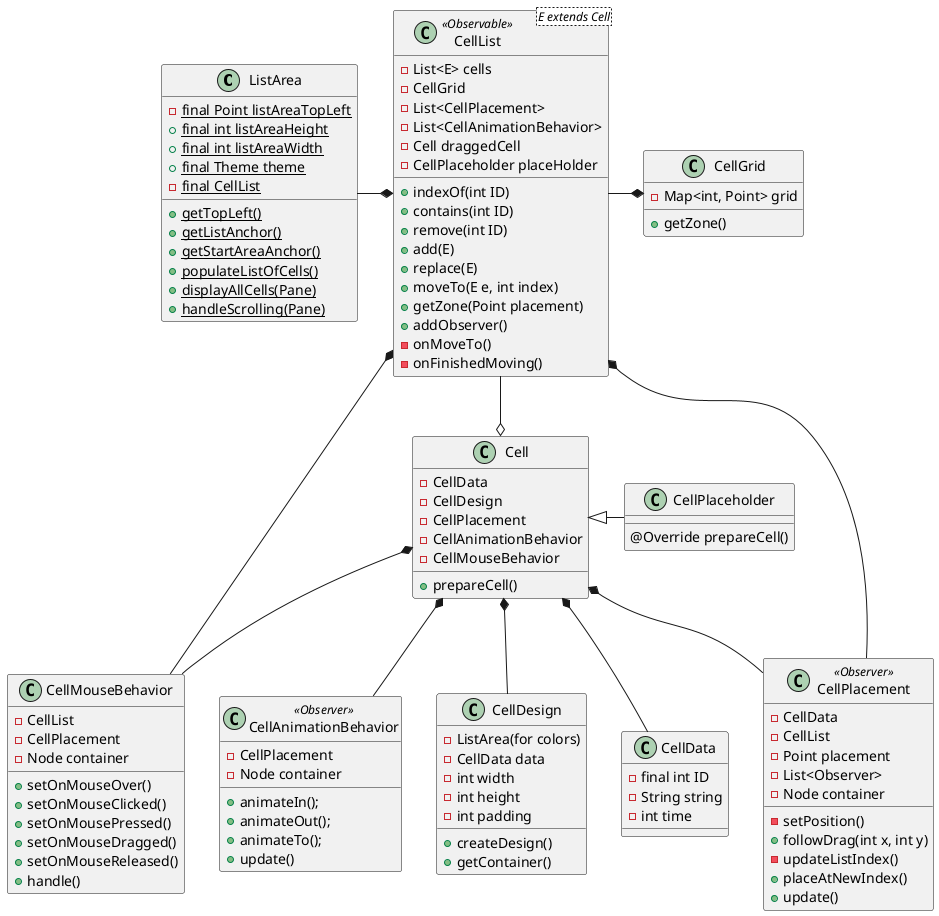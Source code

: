 @startuml
class ListArea{
-{static} final Point listAreaTopLeft
+{static} final int listAreaHeight
+{static} final int listAreaWidth
+{static} final Theme theme
-{static} final CellList
+{static} getTopLeft()
+{static} getListAnchor()
+{static} getStartAreaAnchor()
+{static} populateListOfCells()
+{static} displayAllCells(Pane)
+{static} handleScrolling(Pane)
}
class Cell{
-CellData
-CellDesign
-CellPlacement
-CellAnimationBehavior
-CellMouseBehavior
+prepareCell()
}
class CellAnimationBehavior<<Observer>>{
-CellPlacement
-Node container
+animateIn();
+animateOut();
+animateTo();
+update()
}
class CellMouseBehavior{
-CellList
-CellPlacement
-Node container
+setOnMouseOver()
+setOnMouseClicked()
+setOnMousePressed()
+setOnMouseDragged()
+setOnMouseReleased()
+handle()
}
class CellPlacement<<Observer>>{
-CellData
-CellList
-Point placement
-List<Observer>
-Node container
-setPosition()
+followDrag(int x, int y)
-updateListIndex()
+placeAtNewIndex()
+update()
}
class CellDesign{
-{field} ListArea(for colors)
-CellData data
-int width
-int height
-int padding
+createDesign()
+getContainer()
}
class CellList<E extends Cell> <<Observable>>{
-List<E> cells
-CellGrid
-List<CellPlacement>
-List<CellAnimationBehavior>
-Cell draggedCell
-CellPlaceholder placeHolder
+indexOf(int ID)
+contains(int ID)
+remove(int ID)
+add(E)
+replace(E)
+moveTo(E e, int index)
+getZone(Point placement)
+addObserver()
-onMoveTo()
-onFinishedMoving()
}

class CellGrid{
-Map<int, Point> grid
+getZone()
}

class CellData{
-final int ID
-String string
-int time
}

class CellPlaceholder{
@Override prepareCell()
}

ListArea -* CellList
CellList -*CellGrid
Cell *-- CellDesign
Cell *-- CellAnimationBehavior
Cell *-- CellPlacement
Cell *-- CellMouseBehavior
Cell *-- CellData
Cell <|- CellPlaceholder
CellList --o Cell
CellMouseBehavior --* CellList
CellPlacement --* CellList

@enduml